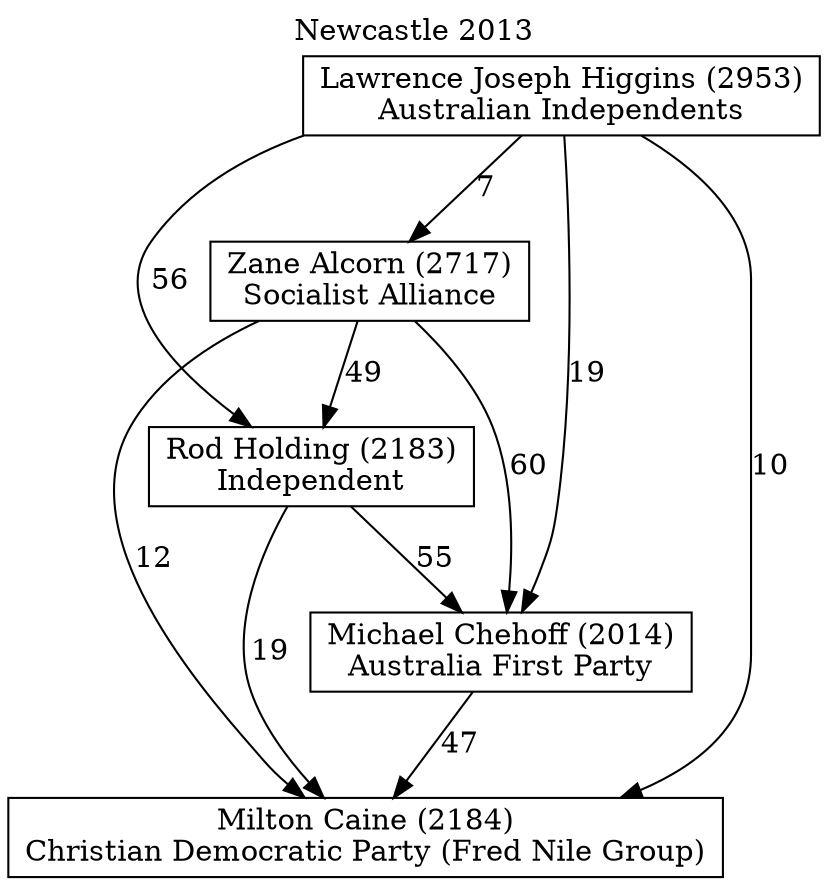 // House preference flow
digraph "Milton Caine (2184)_Newcastle_2013" {
	graph [label="Newcastle 2013" labelloc=t mclimit=10]
	node [shape=box]
	"Milton Caine (2184)" [label="Milton Caine (2184)
Christian Democratic Party (Fred Nile Group)"]
	"Michael Chehoff (2014)" [label="Michael Chehoff (2014)
Australia First Party"]
	"Rod Holding (2183)" [label="Rod Holding (2183)
Independent"]
	"Zane Alcorn (2717)" [label="Zane Alcorn (2717)
Socialist Alliance"]
	"Lawrence Joseph Higgins (2953)" [label="Lawrence Joseph Higgins (2953)
Australian Independents"]
	"Michael Chehoff (2014)" -> "Milton Caine (2184)" [label=47]
	"Rod Holding (2183)" -> "Michael Chehoff (2014)" [label=55]
	"Zane Alcorn (2717)" -> "Rod Holding (2183)" [label=49]
	"Lawrence Joseph Higgins (2953)" -> "Zane Alcorn (2717)" [label=7]
	"Rod Holding (2183)" -> "Milton Caine (2184)" [label=19]
	"Zane Alcorn (2717)" -> "Milton Caine (2184)" [label=12]
	"Lawrence Joseph Higgins (2953)" -> "Milton Caine (2184)" [label=10]
	"Lawrence Joseph Higgins (2953)" -> "Rod Holding (2183)" [label=56]
	"Zane Alcorn (2717)" -> "Michael Chehoff (2014)" [label=60]
	"Lawrence Joseph Higgins (2953)" -> "Michael Chehoff (2014)" [label=19]
}
